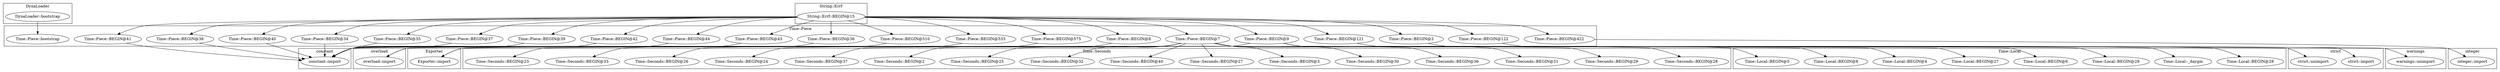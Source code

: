 digraph {
graph [overlap=false]
subgraph cluster_DynaLoader {
	label="DynaLoader";
	"DynaLoader::bootstrap";
}
subgraph cluster_constant {
	label="constant";
	"constant::import";
}
subgraph cluster_String_Errf {
	label="String::Errf";
	"String::Errf::BEGIN@15";
}
subgraph cluster_Time_Seconds {
	label="Time::Seconds";
	"Time::Seconds::BEGIN@33";
	"Time::Seconds::BEGIN@23";
	"Time::Seconds::BEGIN@28";
	"Time::Seconds::BEGIN@29";
	"Time::Seconds::BEGIN@31";
	"Time::Seconds::BEGIN@36";
	"Time::Seconds::BEGIN@30";
	"Time::Seconds::BEGIN@3";
	"Time::Seconds::BEGIN@27";
	"Time::Seconds::BEGIN@40";
	"Time::Seconds::BEGIN@32";
	"Time::Seconds::BEGIN@25";
	"Time::Seconds::BEGIN@2";
	"Time::Seconds::BEGIN@37";
	"Time::Seconds::BEGIN@24";
	"Time::Seconds::BEGIN@26";
}
subgraph cluster_Time_Local {
	label="Time::Local";
	"Time::Local::BEGIN@8";
	"Time::Local::BEGIN@5";
	"Time::Local::BEGIN@28";
	"Time::Local::_daygm";
	"Time::Local::BEGIN@29";
	"Time::Local::BEGIN@6";
	"Time::Local::BEGIN@27";
	"Time::Local::BEGIN@4";
}
subgraph cluster_warnings {
	label="warnings";
	"warnings::unimport";
}
subgraph cluster_Time_Piece {
	label="Time::Piece";
	"Time::Piece::BEGIN@40";
	"Time::Piece::BEGIN@510";
	"Time::Piece::BEGIN@41";
	"Time::Piece::BEGIN@8";
	"Time::Piece::BEGIN@43";
	"Time::Piece::BEGIN@7";
	"Time::Piece::BEGIN@42";
	"Time::Piece::BEGIN@39";
	"Time::Piece::BEGIN@37";
	"Time::Piece::BEGIN@9";
	"Time::Piece::BEGIN@34";
	"Time::Piece::BEGIN@533";
	"Time::Piece::BEGIN@36";
	"Time::Piece::bootstrap";
	"Time::Piece::BEGIN@121";
	"Time::Piece::BEGIN@35";
	"Time::Piece::BEGIN@122";
	"Time::Piece::BEGIN@575";
	"Time::Piece::BEGIN@38";
	"Time::Piece::BEGIN@3";
	"Time::Piece::BEGIN@44";
	"Time::Piece::BEGIN@422";
}
subgraph cluster_Exporter {
	label="Exporter";
	"Exporter::import";
}
subgraph cluster_overload {
	label="overload";
	"overload::import";
}
subgraph cluster_strict {
	label="strict";
	"strict::unimport";
	"strict::import";
}
subgraph cluster_integer {
	label="integer";
	"integer::import";
}
"Time::Piece::BEGIN@510" -> "overload::import";
"Time::Piece::BEGIN@575" -> "overload::import";
"Time::Piece::BEGIN@533" -> "overload::import";
"String::Errf::BEGIN@15" -> "Time::Piece::BEGIN@3";
"Time::Piece::BEGIN@7" -> "Time::Seconds::BEGIN@23";
"String::Errf::BEGIN@15" -> "Time::Piece::BEGIN@121";
"String::Errf::BEGIN@15" -> "Time::Piece::BEGIN@34";
"Time::Piece::BEGIN@7" -> "Time::Seconds::BEGIN@25";
"String::Errf::BEGIN@15" -> "Time::Piece::BEGIN@43";
"String::Errf::BEGIN@15" -> "Time::Piece::BEGIN@41";
"String::Errf::BEGIN@15" -> "Time::Piece::BEGIN@39";
"Time::Piece::BEGIN@9" -> "Time::Local::BEGIN@5";
"String::Errf::BEGIN@15" -> "Time::Piece::BEGIN@510";
"Time::Piece::BEGIN@9" -> "Time::Local::BEGIN@27";
"String::Errf::BEGIN@15" -> "Time::Piece::BEGIN@575";
"Time::Piece::BEGIN@7" -> "Time::Seconds::BEGIN@28";
"Time::Piece::BEGIN@40" -> "constant::import";
"Time::Piece::BEGIN@34" -> "constant::import";
"Time::Piece::BEGIN@35" -> "constant::import";
"Time::Piece::BEGIN@38" -> "constant::import";
"Time::Piece::BEGIN@43" -> "constant::import";
"Time::Piece::BEGIN@44" -> "constant::import";
"Time::Piece::BEGIN@37" -> "constant::import";
"Time::Piece::BEGIN@41" -> "constant::import";
"Time::Piece::BEGIN@39" -> "constant::import";
"Time::Piece::BEGIN@42" -> "constant::import";
"Time::Piece::BEGIN@36" -> "constant::import";
"Time::Piece::BEGIN@7" -> "Time::Seconds::BEGIN@3";
"Time::Piece::BEGIN@9" -> "Time::Local::BEGIN@29";
"Time::Piece::BEGIN@3" -> "strict::import";
"Time::Piece::BEGIN@9" -> "Time::Local::BEGIN@8";
"Time::Piece::BEGIN@7" -> "Time::Seconds::BEGIN@31";
"String::Errf::BEGIN@15" -> "Time::Piece::BEGIN@36";
"String::Errf::BEGIN@15" -> "Time::Piece::BEGIN@35";
"Time::Piece::BEGIN@7" -> "Time::Seconds::BEGIN@30";
"Time::Piece::BEGIN@9" -> "Exporter::import";
"Time::Piece::BEGIN@7" -> "Exporter::import";
"Time::Piece::BEGIN@8" -> "Exporter::import";
"Time::Piece::BEGIN@7" -> "Time::Seconds::BEGIN@24";
"String::Errf::BEGIN@15" -> "Time::Piece::BEGIN@9";
"String::Errf::BEGIN@15" -> "Time::Piece::BEGIN@533";
"String::Errf::BEGIN@15" -> "Time::Piece::BEGIN@122";
"Time::Piece::BEGIN@121" -> "strict::unimport";
"String::Errf::BEGIN@15" -> "Time::Piece::BEGIN@42";
"DynaLoader::bootstrap" -> "Time::Piece::bootstrap";
"String::Errf::BEGIN@15" -> "Time::Piece::BEGIN@40";
"Time::Piece::BEGIN@7" -> "Time::Seconds::BEGIN@36";
"String::Errf::BEGIN@15" -> "Time::Piece::BEGIN@38";
"Time::Piece::BEGIN@122" -> "warnings::unimport";
"String::Errf::BEGIN@15" -> "Time::Piece::BEGIN@7";
"Time::Piece::BEGIN@9" -> "Time::Local::_daygm";
"Time::Piece::BEGIN@9" -> "Time::Local::BEGIN@6";
"Time::Piece::BEGIN@7" -> "Time::Seconds::BEGIN@26";
"Time::Piece::BEGIN@422" -> "integer::import";
"Time::Piece::BEGIN@7" -> "Time::Seconds::BEGIN@27";
"Time::Piece::BEGIN@9" -> "Time::Local::BEGIN@4";
"Time::Piece::BEGIN@7" -> "Time::Seconds::BEGIN@2";
"String::Errf::BEGIN@15" -> "Time::Piece::BEGIN@8";
"Time::Piece::BEGIN@7" -> "Time::Seconds::BEGIN@40";
"String::Errf::BEGIN@15" -> "Time::Piece::BEGIN@422";
"Time::Piece::BEGIN@7" -> "Time::Seconds::BEGIN@33";
"Time::Piece::BEGIN@7" -> "Time::Seconds::BEGIN@29";
"Time::Piece::BEGIN@7" -> "Time::Seconds::BEGIN@32";
"Time::Piece::BEGIN@9" -> "Time::Local::BEGIN@28";
"String::Errf::BEGIN@15" -> "Time::Piece::BEGIN@44";
"String::Errf::BEGIN@15" -> "Time::Piece::BEGIN@37";
"Time::Piece::BEGIN@7" -> "Time::Seconds::BEGIN@37";
}
